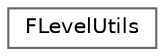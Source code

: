digraph "Graphical Class Hierarchy"
{
 // INTERACTIVE_SVG=YES
 // LATEX_PDF_SIZE
  bgcolor="transparent";
  edge [fontname=Helvetica,fontsize=10,labelfontname=Helvetica,labelfontsize=10];
  node [fontname=Helvetica,fontsize=10,shape=box,height=0.2,width=0.4];
  rankdir="LR";
  Node0 [id="Node000000",label="FLevelUtils",height=0.2,width=0.4,color="grey40", fillcolor="white", style="filled",URL="$df/dfc/classFLevelUtils.html",tooltip="A set of static methods for common editor operations that operate on ULevel objects."];
}
